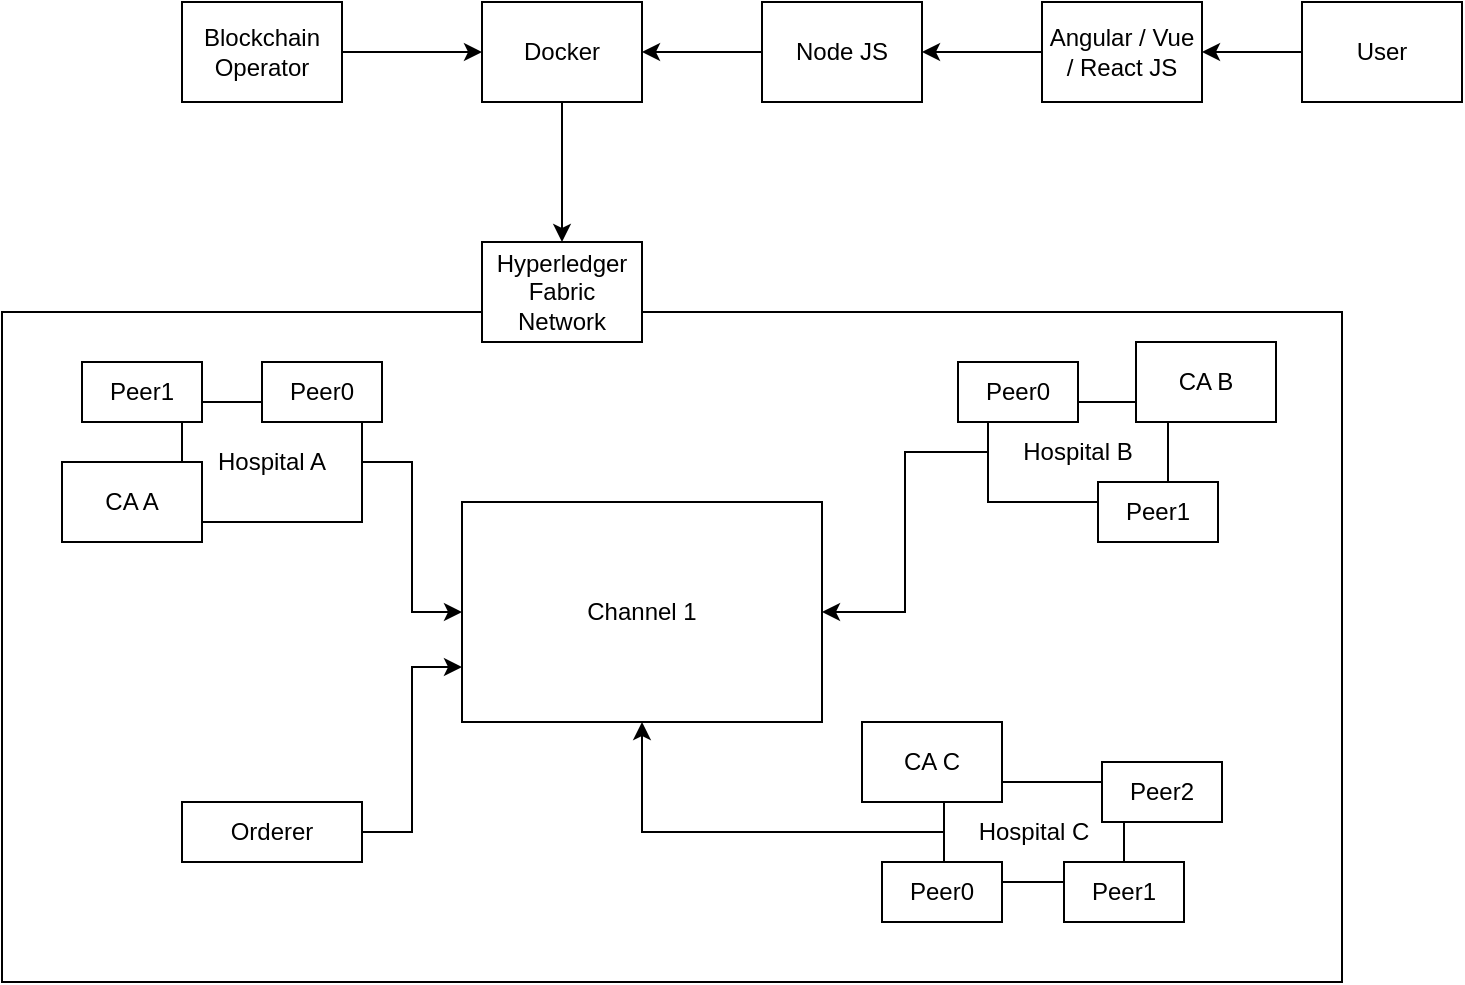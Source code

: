 <mxfile version="14.0.1" type="device"><diagram id="kEsWQEoilugE_ZVka3QH" name="Page-1"><mxGraphModel dx="1186" dy="764" grid="1" gridSize="10" guides="1" tooltips="1" connect="1" arrows="1" fold="1" page="1" pageScale="1" pageWidth="850" pageHeight="1100" math="0" shadow="0"><root><mxCell id="0"/><mxCell id="1" parent="0"/><mxCell id="EDTJSiMF_6Nqp1IWZWFr-32" value="" style="edgeStyle=orthogonalEdgeStyle;rounded=0;orthogonalLoop=1;jettySize=auto;html=1;endArrow=classic;endFill=1;" edge="1" parent="1" source="EDTJSiMF_6Nqp1IWZWFr-4" target="EDTJSiMF_6Nqp1IWZWFr-5"><mxGeometry relative="1" as="geometry"/></mxCell><mxCell id="EDTJSiMF_6Nqp1IWZWFr-4" value="Blockchain Operator&lt;br&gt;" style="rounded=0;whiteSpace=wrap;html=1;" vertex="1" parent="1"><mxGeometry x="90" y="120" width="80" height="50" as="geometry"/></mxCell><mxCell id="EDTJSiMF_6Nqp1IWZWFr-33" value="" style="edgeStyle=orthogonalEdgeStyle;rounded=0;orthogonalLoop=1;jettySize=auto;html=1;endArrow=classic;endFill=1;" edge="1" parent="1" source="EDTJSiMF_6Nqp1IWZWFr-5" target="EDTJSiMF_6Nqp1IWZWFr-11"><mxGeometry relative="1" as="geometry"/></mxCell><mxCell id="EDTJSiMF_6Nqp1IWZWFr-5" value="Docker" style="rounded=0;whiteSpace=wrap;html=1;" vertex="1" parent="1"><mxGeometry x="240" y="120" width="80" height="50" as="geometry"/></mxCell><mxCell id="EDTJSiMF_6Nqp1IWZWFr-34" value="" style="edgeStyle=orthogonalEdgeStyle;rounded=0;orthogonalLoop=1;jettySize=auto;html=1;endArrow=classic;endFill=1;" edge="1" parent="1" source="EDTJSiMF_6Nqp1IWZWFr-6" target="EDTJSiMF_6Nqp1IWZWFr-5"><mxGeometry relative="1" as="geometry"/></mxCell><mxCell id="EDTJSiMF_6Nqp1IWZWFr-6" value="Node JS" style="rounded=0;whiteSpace=wrap;html=1;" vertex="1" parent="1"><mxGeometry x="380" y="120" width="80" height="50" as="geometry"/></mxCell><mxCell id="EDTJSiMF_6Nqp1IWZWFr-35" value="" style="edgeStyle=orthogonalEdgeStyle;rounded=0;orthogonalLoop=1;jettySize=auto;html=1;endArrow=classic;endFill=1;" edge="1" parent="1" source="EDTJSiMF_6Nqp1IWZWFr-7" target="EDTJSiMF_6Nqp1IWZWFr-6"><mxGeometry relative="1" as="geometry"/></mxCell><mxCell id="EDTJSiMF_6Nqp1IWZWFr-7" value="Angular / Vue / React JS" style="rounded=0;whiteSpace=wrap;html=1;" vertex="1" parent="1"><mxGeometry x="520" y="120" width="80" height="50" as="geometry"/></mxCell><mxCell id="EDTJSiMF_6Nqp1IWZWFr-36" value="" style="edgeStyle=orthogonalEdgeStyle;rounded=0;orthogonalLoop=1;jettySize=auto;html=1;endArrow=classic;endFill=1;" edge="1" parent="1" source="EDTJSiMF_6Nqp1IWZWFr-8" target="EDTJSiMF_6Nqp1IWZWFr-7"><mxGeometry relative="1" as="geometry"/></mxCell><mxCell id="EDTJSiMF_6Nqp1IWZWFr-8" value="User" style="rounded=0;whiteSpace=wrap;html=1;" vertex="1" parent="1"><mxGeometry x="650" y="120" width="80" height="50" as="geometry"/></mxCell><mxCell id="EDTJSiMF_6Nqp1IWZWFr-10" value="" style="rounded=0;whiteSpace=wrap;html=1;" vertex="1" parent="1"><mxGeometry y="275" width="670" height="335" as="geometry"/></mxCell><mxCell id="EDTJSiMF_6Nqp1IWZWFr-11" value="Hyperledger Fabric Network" style="rounded=0;whiteSpace=wrap;html=1;" vertex="1" parent="1"><mxGeometry x="240" y="240" width="80" height="50" as="geometry"/></mxCell><mxCell id="EDTJSiMF_6Nqp1IWZWFr-41" style="edgeStyle=orthogonalEdgeStyle;rounded=0;orthogonalLoop=1;jettySize=auto;html=1;endArrow=classic;endFill=1;" edge="1" parent="1" source="EDTJSiMF_6Nqp1IWZWFr-12" target="EDTJSiMF_6Nqp1IWZWFr-39"><mxGeometry relative="1" as="geometry"/></mxCell><mxCell id="EDTJSiMF_6Nqp1IWZWFr-12" value="Hospital A" style="rounded=0;whiteSpace=wrap;html=1;" vertex="1" parent="1"><mxGeometry x="90" y="320" width="90" height="60" as="geometry"/></mxCell><mxCell id="EDTJSiMF_6Nqp1IWZWFr-42" style="edgeStyle=orthogonalEdgeStyle;rounded=0;orthogonalLoop=1;jettySize=auto;html=1;endArrow=classic;endFill=1;" edge="1" parent="1" source="EDTJSiMF_6Nqp1IWZWFr-13" target="EDTJSiMF_6Nqp1IWZWFr-39"><mxGeometry relative="1" as="geometry"/></mxCell><mxCell id="EDTJSiMF_6Nqp1IWZWFr-13" value="Hospital B" style="rounded=0;whiteSpace=wrap;html=1;" vertex="1" parent="1"><mxGeometry x="493" y="320" width="90" height="50" as="geometry"/></mxCell><mxCell id="EDTJSiMF_6Nqp1IWZWFr-43" style="edgeStyle=orthogonalEdgeStyle;rounded=0;orthogonalLoop=1;jettySize=auto;html=1;endArrow=classic;endFill=1;" edge="1" parent="1" source="EDTJSiMF_6Nqp1IWZWFr-14" target="EDTJSiMF_6Nqp1IWZWFr-39"><mxGeometry relative="1" as="geometry"/></mxCell><mxCell id="EDTJSiMF_6Nqp1IWZWFr-14" value="Hospital C" style="rounded=0;whiteSpace=wrap;html=1;" vertex="1" parent="1"><mxGeometry x="471" y="510" width="90" height="50" as="geometry"/></mxCell><mxCell id="EDTJSiMF_6Nqp1IWZWFr-44" style="edgeStyle=orthogonalEdgeStyle;rounded=0;orthogonalLoop=1;jettySize=auto;html=1;entryX=0;entryY=0.75;entryDx=0;entryDy=0;endArrow=classic;endFill=1;" edge="1" parent="1" source="EDTJSiMF_6Nqp1IWZWFr-15" target="EDTJSiMF_6Nqp1IWZWFr-39"><mxGeometry relative="1" as="geometry"/></mxCell><mxCell id="EDTJSiMF_6Nqp1IWZWFr-15" value="Orderer" style="rounded=0;whiteSpace=wrap;html=1;" vertex="1" parent="1"><mxGeometry x="90" y="520" width="90" height="30" as="geometry"/></mxCell><mxCell id="EDTJSiMF_6Nqp1IWZWFr-16" value="Peer0" style="rounded=0;whiteSpace=wrap;html=1;" vertex="1" parent="1"><mxGeometry x="130" y="300" width="60" height="30" as="geometry"/></mxCell><mxCell id="EDTJSiMF_6Nqp1IWZWFr-17" value="Peer1" style="rounded=0;whiteSpace=wrap;html=1;" vertex="1" parent="1"><mxGeometry x="40" y="300" width="60" height="30" as="geometry"/></mxCell><mxCell id="EDTJSiMF_6Nqp1IWZWFr-18" value="Peer0" style="rounded=0;whiteSpace=wrap;html=1;" vertex="1" parent="1"><mxGeometry x="478" y="300" width="60" height="30" as="geometry"/></mxCell><mxCell id="EDTJSiMF_6Nqp1IWZWFr-19" value="Peer1" style="rounded=0;whiteSpace=wrap;html=1;" vertex="1" parent="1"><mxGeometry x="548" y="360" width="60" height="30" as="geometry"/></mxCell><mxCell id="EDTJSiMF_6Nqp1IWZWFr-20" value="Peer0" style="rounded=0;whiteSpace=wrap;html=1;" vertex="1" parent="1"><mxGeometry x="440" y="550" width="60" height="30" as="geometry"/></mxCell><mxCell id="EDTJSiMF_6Nqp1IWZWFr-21" value="Peer1" style="rounded=0;whiteSpace=wrap;html=1;" vertex="1" parent="1"><mxGeometry x="531" y="550" width="60" height="30" as="geometry"/></mxCell><mxCell id="EDTJSiMF_6Nqp1IWZWFr-22" value="Peer2" style="rounded=0;whiteSpace=wrap;html=1;" vertex="1" parent="1"><mxGeometry x="550" y="500" width="60" height="30" as="geometry"/></mxCell><mxCell id="EDTJSiMF_6Nqp1IWZWFr-23" value="CA A" style="rounded=0;whiteSpace=wrap;html=1;" vertex="1" parent="1"><mxGeometry x="30" y="350" width="70" height="40" as="geometry"/></mxCell><mxCell id="EDTJSiMF_6Nqp1IWZWFr-24" value="CA B" style="rounded=0;whiteSpace=wrap;html=1;" vertex="1" parent="1"><mxGeometry x="567" y="290" width="70" height="40" as="geometry"/></mxCell><mxCell id="EDTJSiMF_6Nqp1IWZWFr-25" value="CA C" style="rounded=0;whiteSpace=wrap;html=1;" vertex="1" parent="1"><mxGeometry x="430" y="480" width="70" height="40" as="geometry"/></mxCell><mxCell id="EDTJSiMF_6Nqp1IWZWFr-39" value="Channel 1" style="rounded=0;whiteSpace=wrap;html=1;" vertex="1" parent="1"><mxGeometry x="230" y="370" width="180" height="110" as="geometry"/></mxCell></root></mxGraphModel></diagram></mxfile>